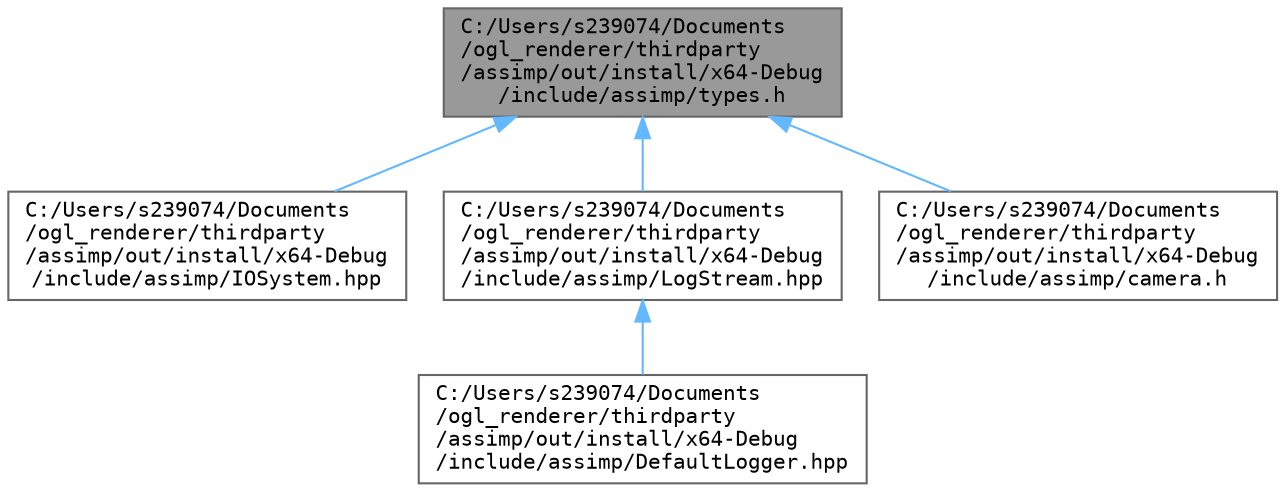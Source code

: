 digraph "C:/Users/s239074/Documents/ogl_renderer/thirdparty/assimp/out/install/x64-Debug/include/assimp/types.h"
{
 // LATEX_PDF_SIZE
  bgcolor="transparent";
  edge [fontname=Terminal,fontsize=10,labelfontname=Helvetica,labelfontsize=10];
  node [fontname=Terminal,fontsize=10,shape=box,height=0.2,width=0.4];
  Node1 [label="C:/Users/s239074/Documents\l/ogl_renderer/thirdparty\l/assimp/out/install/x64-Debug\l/include/assimp/types.h",height=0.2,width=0.4,color="gray40", fillcolor="grey60", style="filled", fontcolor="black",tooltip=" "];
  Node1 -> Node2 [dir="back",color="steelblue1",style="solid"];
  Node2 [label="C:/Users/s239074/Documents\l/ogl_renderer/thirdparty\l/assimp/out/install/x64-Debug\l/include/assimp/IOSystem.hpp",height=0.2,width=0.4,color="grey40", fillcolor="white", style="filled",URL="$out_2install_2x64-_debug_2include_2assimp_2_i_o_system_8hpp.html",tooltip="File system wrapper for C++. Inherit this class to supply custom file handling logic to the Import li..."];
  Node1 -> Node3 [dir="back",color="steelblue1",style="solid"];
  Node3 [label="C:/Users/s239074/Documents\l/ogl_renderer/thirdparty\l/assimp/out/install/x64-Debug\l/include/assimp/LogStream.hpp",height=0.2,width=0.4,color="grey40", fillcolor="white", style="filled",URL="$out_2install_2x64-_debug_2include_2assimp_2_log_stream_8hpp.html",tooltip="Abstract base class 'LogStream', representing an output log stream."];
  Node3 -> Node4 [dir="back",color="steelblue1",style="solid"];
  Node4 [label="C:/Users/s239074/Documents\l/ogl_renderer/thirdparty\l/assimp/out/install/x64-Debug\l/include/assimp/DefaultLogger.hpp",height=0.2,width=0.4,color="grey40", fillcolor="white", style="filled",URL="$out_2install_2x64-_debug_2include_2assimp_2_default_logger_8hpp.html",tooltip=" "];
  Node1 -> Node5 [dir="back",color="steelblue1",style="solid"];
  Node5 [label="C:/Users/s239074/Documents\l/ogl_renderer/thirdparty\l/assimp/out/install/x64-Debug\l/include/assimp/camera.h",height=0.2,width=0.4,color="grey40", fillcolor="white", style="filled",URL="$thirdparty_2assimp_2out_2install_2x64-_debug_2include_2assimp_2_camera_8h.html",tooltip="Defines the aiCamera data structure."];
}
